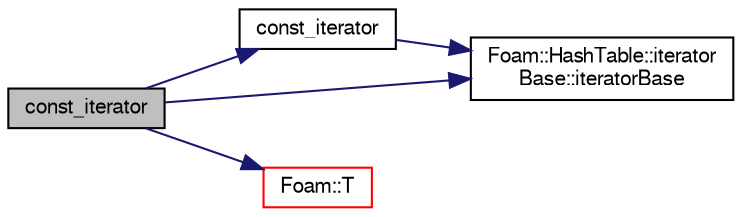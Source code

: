 digraph "const_iterator"
{
  bgcolor="transparent";
  edge [fontname="FreeSans",fontsize="10",labelfontname="FreeSans",labelfontsize="10"];
  node [fontname="FreeSans",fontsize="10",shape=record];
  rankdir="LR";
  Node7 [label="const_iterator",height=0.2,width=0.4,color="black", fillcolor="grey75", style="filled", fontcolor="black"];
  Node7 -> Node8 [color="midnightblue",fontsize="10",style="solid",fontname="FreeSans"];
  Node8 [label="const_iterator",height=0.2,width=0.4,color="black",URL="$a25726.html#abdefca51d553d29c565b08e091f8cd19",tooltip="Construct null (end iterator) "];
  Node8 -> Node9 [color="midnightblue",fontsize="10",style="solid",fontname="FreeSans"];
  Node9 [label="Foam::HashTable::iterator\lBase::iteratorBase",height=0.2,width=0.4,color="black",URL="$a25718.html#aaac009feacc7795b6481cb8fc6a6571e",tooltip="Construct null - equivalent to an &#39;end&#39; position. "];
  Node7 -> Node9 [color="midnightblue",fontsize="10",style="solid",fontname="FreeSans"];
  Node7 -> Node10 [color="midnightblue",fontsize="10",style="solid",fontname="FreeSans"];
  Node10 [label="Foam::T",height=0.2,width=0.4,color="red",URL="$a21124.html#ae57fda0abb14bb0944947c463c6e09d4"];
}

